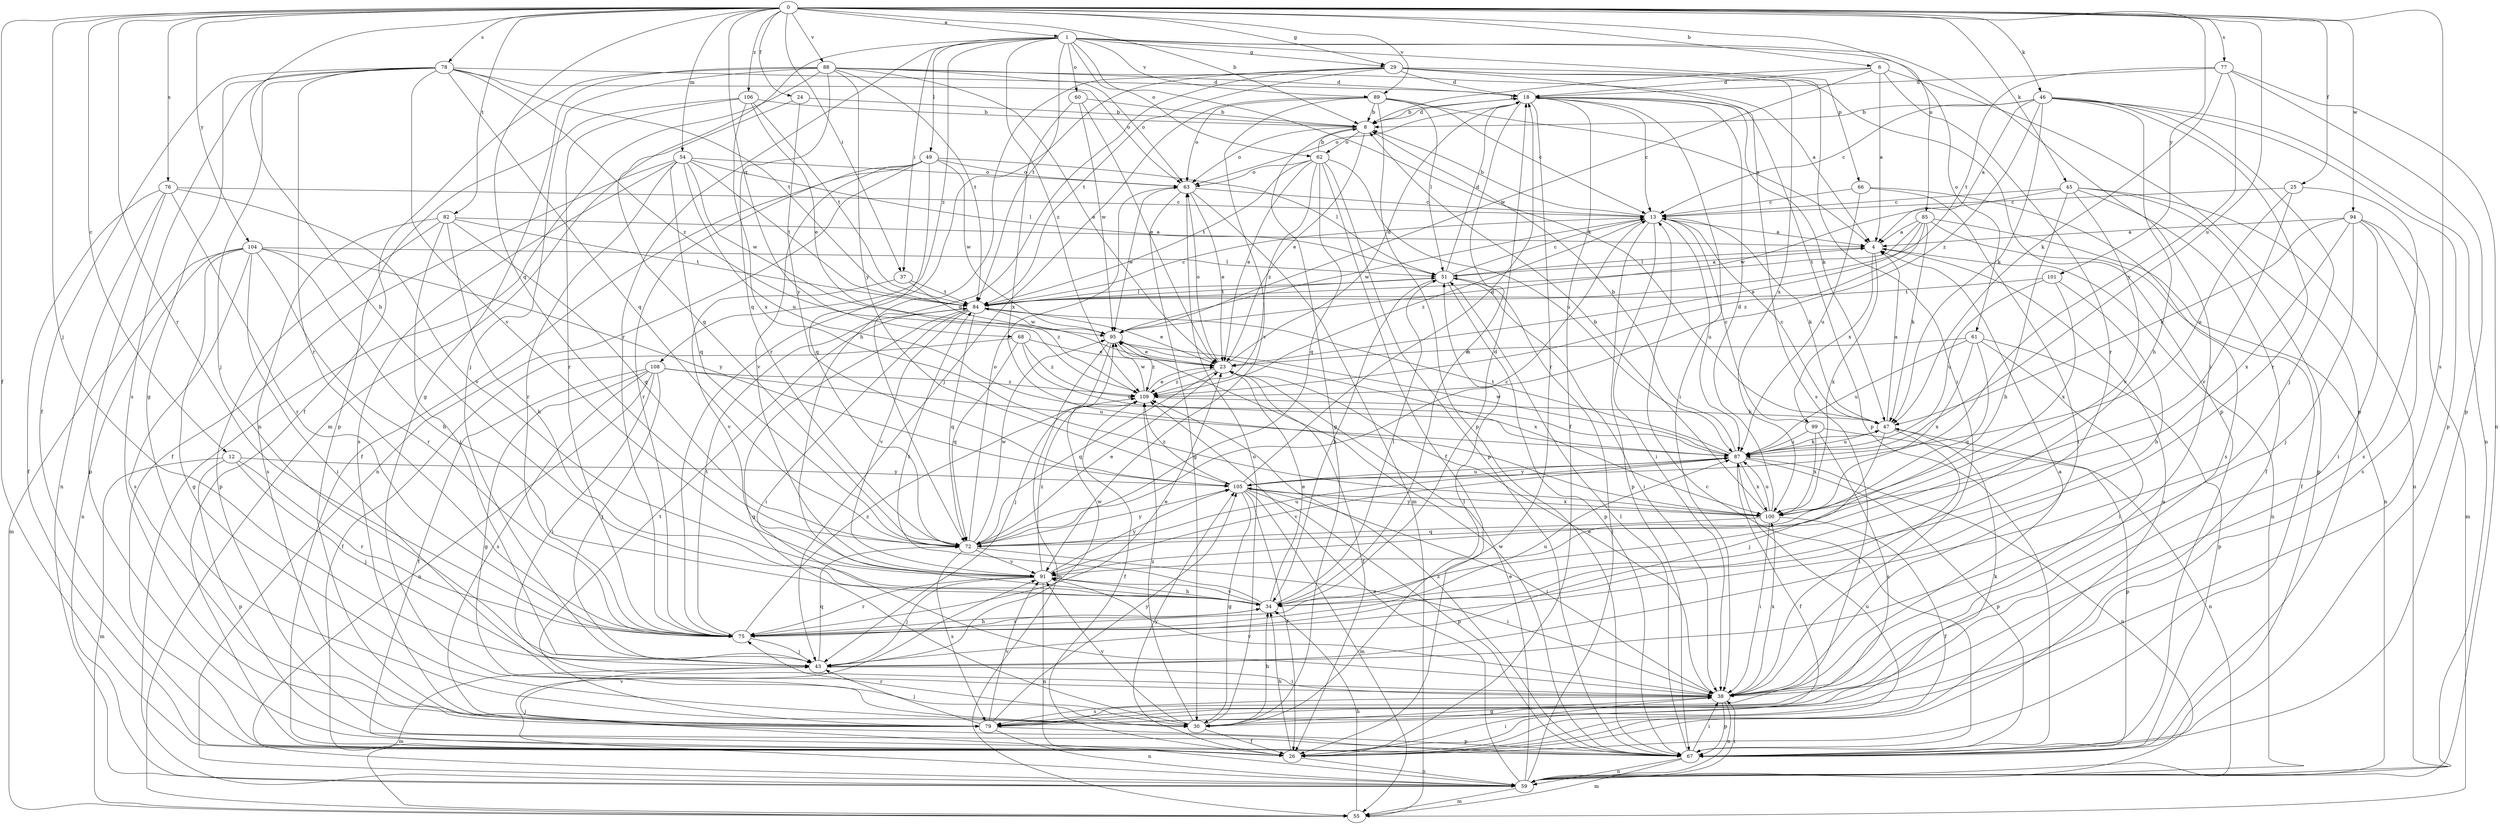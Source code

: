 strict digraph  {
0;
1;
4;
6;
8;
12;
13;
18;
23;
24;
25;
26;
29;
30;
34;
37;
38;
43;
45;
46;
47;
49;
51;
54;
55;
59;
60;
61;
62;
63;
66;
67;
68;
72;
75;
76;
77;
78;
79;
82;
84;
85;
87;
88;
89;
91;
94;
95;
99;
100;
101;
104;
105;
106;
108;
109;
0 -> 1  [label=a];
0 -> 6  [label=b];
0 -> 8  [label=b];
0 -> 12  [label=c];
0 -> 24  [label=f];
0 -> 25  [label=f];
0 -> 26  [label=f];
0 -> 29  [label=g];
0 -> 34  [label=h];
0 -> 37  [label=i];
0 -> 43  [label=j];
0 -> 45  [label=k];
0 -> 46  [label=k];
0 -> 54  [label=m];
0 -> 68  [label=q];
0 -> 72  [label=q];
0 -> 75  [label=r];
0 -> 76  [label=s];
0 -> 77  [label=s];
0 -> 78  [label=s];
0 -> 79  [label=s];
0 -> 82  [label=t];
0 -> 85  [label=u];
0 -> 87  [label=u];
0 -> 88  [label=v];
0 -> 89  [label=v];
0 -> 94  [label=w];
0 -> 101  [label=y];
0 -> 104  [label=y];
0 -> 106  [label=z];
1 -> 29  [label=g];
1 -> 37  [label=i];
1 -> 38  [label=i];
1 -> 47  [label=k];
1 -> 49  [label=l];
1 -> 55  [label=m];
1 -> 60  [label=o];
1 -> 61  [label=o];
1 -> 62  [label=o];
1 -> 66  [label=p];
1 -> 75  [label=r];
1 -> 84  [label=t];
1 -> 89  [label=v];
1 -> 108  [label=z];
1 -> 109  [label=z];
4 -> 51  [label=l];
4 -> 59  [label=n];
4 -> 99  [label=x];
4 -> 100  [label=x];
6 -> 4  [label=a];
6 -> 8  [label=b];
6 -> 18  [label=d];
6 -> 67  [label=p];
6 -> 75  [label=r];
6 -> 95  [label=w];
8 -> 18  [label=d];
8 -> 23  [label=e];
8 -> 30  [label=g];
8 -> 62  [label=o];
8 -> 63  [label=o];
12 -> 43  [label=j];
12 -> 55  [label=m];
12 -> 67  [label=p];
12 -> 75  [label=r];
12 -> 105  [label=y];
13 -> 4  [label=a];
13 -> 8  [label=b];
13 -> 38  [label=i];
13 -> 47  [label=k];
13 -> 67  [label=p];
13 -> 87  [label=u];
13 -> 95  [label=w];
13 -> 109  [label=z];
18 -> 8  [label=b];
18 -> 13  [label=c];
18 -> 26  [label=f];
18 -> 34  [label=h];
18 -> 38  [label=i];
18 -> 47  [label=k];
18 -> 63  [label=o];
18 -> 67  [label=p];
18 -> 75  [label=r];
23 -> 18  [label=d];
23 -> 26  [label=f];
23 -> 63  [label=o];
23 -> 72  [label=q];
23 -> 109  [label=z];
24 -> 8  [label=b];
24 -> 72  [label=q];
24 -> 105  [label=y];
25 -> 13  [label=c];
25 -> 79  [label=s];
25 -> 87  [label=u];
25 -> 91  [label=v];
26 -> 4  [label=a];
26 -> 34  [label=h];
26 -> 38  [label=i];
26 -> 43  [label=j];
26 -> 59  [label=n];
26 -> 87  [label=u];
26 -> 105  [label=y];
29 -> 18  [label=d];
29 -> 34  [label=h];
29 -> 38  [label=i];
29 -> 67  [label=p];
29 -> 72  [label=q];
29 -> 75  [label=r];
29 -> 79  [label=s];
29 -> 84  [label=t];
29 -> 100  [label=x];
30 -> 26  [label=f];
30 -> 34  [label=h];
30 -> 47  [label=k];
30 -> 51  [label=l];
30 -> 63  [label=o];
30 -> 75  [label=r];
30 -> 91  [label=v];
30 -> 109  [label=z];
34 -> 18  [label=d];
34 -> 23  [label=e];
34 -> 51  [label=l];
34 -> 75  [label=r];
34 -> 84  [label=t];
34 -> 91  [label=v];
37 -> 84  [label=t];
37 -> 91  [label=v];
37 -> 109  [label=z];
38 -> 4  [label=a];
38 -> 23  [label=e];
38 -> 30  [label=g];
38 -> 59  [label=n];
38 -> 67  [label=p];
38 -> 79  [label=s];
38 -> 91  [label=v];
38 -> 100  [label=x];
43 -> 38  [label=i];
43 -> 55  [label=m];
43 -> 72  [label=q];
43 -> 95  [label=w];
45 -> 13  [label=c];
45 -> 26  [label=f];
45 -> 34  [label=h];
45 -> 59  [label=n];
45 -> 67  [label=p];
45 -> 91  [label=v];
45 -> 95  [label=w];
46 -> 4  [label=a];
46 -> 8  [label=b];
46 -> 13  [label=c];
46 -> 34  [label=h];
46 -> 43  [label=j];
46 -> 47  [label=k];
46 -> 59  [label=n];
46 -> 67  [label=p];
46 -> 75  [label=r];
46 -> 109  [label=z];
47 -> 4  [label=a];
47 -> 13  [label=c];
47 -> 38  [label=i];
47 -> 43  [label=j];
47 -> 67  [label=p];
47 -> 87  [label=u];
49 -> 26  [label=f];
49 -> 51  [label=l];
49 -> 59  [label=n];
49 -> 63  [label=o];
49 -> 72  [label=q];
49 -> 75  [label=r];
49 -> 91  [label=v];
49 -> 95  [label=w];
51 -> 4  [label=a];
51 -> 13  [label=c];
51 -> 18  [label=d];
51 -> 34  [label=h];
51 -> 38  [label=i];
51 -> 67  [label=p];
51 -> 84  [label=t];
54 -> 26  [label=f];
54 -> 51  [label=l];
54 -> 63  [label=o];
54 -> 72  [label=q];
54 -> 75  [label=r];
54 -> 79  [label=s];
54 -> 84  [label=t];
54 -> 87  [label=u];
54 -> 95  [label=w];
55 -> 34  [label=h];
59 -> 23  [label=e];
59 -> 38  [label=i];
59 -> 51  [label=l];
59 -> 55  [label=m];
59 -> 91  [label=v];
59 -> 109  [label=z];
60 -> 8  [label=b];
60 -> 23  [label=e];
60 -> 95  [label=w];
60 -> 100  [label=x];
61 -> 23  [label=e];
61 -> 38  [label=i];
61 -> 67  [label=p];
61 -> 72  [label=q];
61 -> 87  [label=u];
61 -> 100  [label=x];
62 -> 8  [label=b];
62 -> 23  [label=e];
62 -> 26  [label=f];
62 -> 63  [label=o];
62 -> 67  [label=p];
62 -> 72  [label=q];
62 -> 84  [label=t];
62 -> 87  [label=u];
62 -> 109  [label=z];
63 -> 13  [label=c];
63 -> 23  [label=e];
63 -> 30  [label=g];
63 -> 55  [label=m];
63 -> 95  [label=w];
66 -> 13  [label=c];
66 -> 38  [label=i];
66 -> 79  [label=s];
66 -> 87  [label=u];
67 -> 13  [label=c];
67 -> 38  [label=i];
67 -> 51  [label=l];
67 -> 55  [label=m];
67 -> 59  [label=n];
67 -> 95  [label=w];
67 -> 109  [label=z];
68 -> 23  [label=e];
68 -> 26  [label=f];
68 -> 72  [label=q];
68 -> 87  [label=u];
68 -> 109  [label=z];
72 -> 13  [label=c];
72 -> 23  [label=e];
72 -> 38  [label=i];
72 -> 63  [label=o];
72 -> 79  [label=s];
72 -> 87  [label=u];
72 -> 91  [label=v];
72 -> 95  [label=w];
72 -> 105  [label=y];
75 -> 23  [label=e];
75 -> 34  [label=h];
75 -> 43  [label=j];
75 -> 84  [label=t];
75 -> 87  [label=u];
75 -> 109  [label=z];
76 -> 13  [label=c];
76 -> 26  [label=f];
76 -> 59  [label=n];
76 -> 67  [label=p];
76 -> 75  [label=r];
76 -> 91  [label=v];
77 -> 18  [label=d];
77 -> 47  [label=k];
77 -> 59  [label=n];
77 -> 67  [label=p];
77 -> 84  [label=t];
77 -> 105  [label=y];
78 -> 18  [label=d];
78 -> 26  [label=f];
78 -> 30  [label=g];
78 -> 43  [label=j];
78 -> 63  [label=o];
78 -> 72  [label=q];
78 -> 75  [label=r];
78 -> 79  [label=s];
78 -> 84  [label=t];
78 -> 91  [label=v];
78 -> 109  [label=z];
79 -> 43  [label=j];
79 -> 59  [label=n];
79 -> 67  [label=p];
79 -> 84  [label=t];
79 -> 91  [label=v];
79 -> 105  [label=y];
82 -> 4  [label=a];
82 -> 34  [label=h];
82 -> 43  [label=j];
82 -> 67  [label=p];
82 -> 72  [label=q];
82 -> 79  [label=s];
82 -> 84  [label=t];
84 -> 13  [label=c];
84 -> 23  [label=e];
84 -> 30  [label=g];
84 -> 38  [label=i];
84 -> 51  [label=l];
84 -> 72  [label=q];
84 -> 91  [label=v];
84 -> 95  [label=w];
85 -> 4  [label=a];
85 -> 23  [label=e];
85 -> 26  [label=f];
85 -> 47  [label=k];
85 -> 59  [label=n];
85 -> 84  [label=t];
85 -> 109  [label=z];
87 -> 8  [label=b];
87 -> 26  [label=f];
87 -> 47  [label=k];
87 -> 59  [label=n];
87 -> 67  [label=p];
87 -> 84  [label=t];
87 -> 91  [label=v];
87 -> 95  [label=w];
87 -> 100  [label=x];
87 -> 105  [label=y];
88 -> 4  [label=a];
88 -> 18  [label=d];
88 -> 23  [label=e];
88 -> 26  [label=f];
88 -> 30  [label=g];
88 -> 43  [label=j];
88 -> 59  [label=n];
88 -> 63  [label=o];
88 -> 72  [label=q];
88 -> 84  [label=t];
88 -> 105  [label=y];
89 -> 4  [label=a];
89 -> 8  [label=b];
89 -> 13  [label=c];
89 -> 43  [label=j];
89 -> 51  [label=l];
89 -> 63  [label=o];
89 -> 67  [label=p];
89 -> 91  [label=v];
91 -> 34  [label=h];
91 -> 43  [label=j];
91 -> 59  [label=n];
91 -> 75  [label=r];
91 -> 105  [label=y];
91 -> 109  [label=z];
94 -> 4  [label=a];
94 -> 38  [label=i];
94 -> 43  [label=j];
94 -> 47  [label=k];
94 -> 55  [label=m];
94 -> 79  [label=s];
94 -> 100  [label=x];
95 -> 23  [label=e];
95 -> 43  [label=j];
95 -> 55  [label=m];
95 -> 100  [label=x];
95 -> 109  [label=z];
99 -> 13  [label=c];
99 -> 59  [label=n];
99 -> 79  [label=s];
99 -> 87  [label=u];
99 -> 100  [label=x];
100 -> 8  [label=b];
100 -> 18  [label=d];
100 -> 26  [label=f];
100 -> 38  [label=i];
100 -> 72  [label=q];
100 -> 87  [label=u];
100 -> 105  [label=y];
101 -> 34  [label=h];
101 -> 84  [label=t];
101 -> 87  [label=u];
101 -> 100  [label=x];
104 -> 30  [label=g];
104 -> 34  [label=h];
104 -> 38  [label=i];
104 -> 51  [label=l];
104 -> 55  [label=m];
104 -> 59  [label=n];
104 -> 75  [label=r];
104 -> 79  [label=s];
104 -> 105  [label=y];
105 -> 18  [label=d];
105 -> 26  [label=f];
105 -> 30  [label=g];
105 -> 38  [label=i];
105 -> 55  [label=m];
105 -> 67  [label=p];
105 -> 87  [label=u];
105 -> 100  [label=x];
105 -> 109  [label=z];
106 -> 8  [label=b];
106 -> 23  [label=e];
106 -> 67  [label=p];
106 -> 75  [label=r];
106 -> 84  [label=t];
106 -> 100  [label=x];
108 -> 26  [label=f];
108 -> 30  [label=g];
108 -> 38  [label=i];
108 -> 43  [label=j];
108 -> 59  [label=n];
108 -> 79  [label=s];
108 -> 87  [label=u];
108 -> 109  [label=z];
109 -> 23  [label=e];
109 -> 26  [label=f];
109 -> 47  [label=k];
109 -> 95  [label=w];
}

